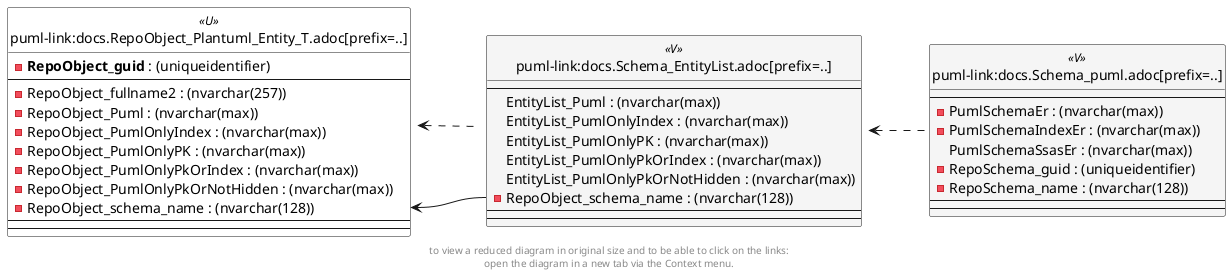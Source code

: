 @startuml
left to right direction
'top to bottom direction
hide circle
'avoide "." issues:
set namespaceSeparator none


skinparam class {
  BackgroundColor White
  BackgroundColor<<FN>> Yellow
  BackgroundColor<<FS>> Yellow
  BackgroundColor<<FT>> LightGray
  BackgroundColor<<IF>> Yellow
  BackgroundColor<<IS>> Yellow
  BackgroundColor<<P>> Aqua
  BackgroundColor<<PC>> Aqua
  BackgroundColor<<SN>> Yellow
  BackgroundColor<<SO>> SlateBlue
  BackgroundColor<<TF>> LightGray
  BackgroundColor<<TR>> Tomato
  BackgroundColor<<U>> White
  BackgroundColor<<V>> WhiteSmoke
  BackgroundColor<<X>> Aqua
}


entity "puml-link:docs.RepoObject_Plantuml_Entity_T.adoc[prefix=..]" as docs.RepoObject_Plantuml_Entity_T << U >> {
  - **RepoObject_guid** : (uniqueidentifier)
  --
  - RepoObject_fullname2 : (nvarchar(257))
  - RepoObject_Puml : (nvarchar(max))
  - RepoObject_PumlOnlyIndex : (nvarchar(max))
  - RepoObject_PumlOnlyPK : (nvarchar(max))
  - RepoObject_PumlOnlyPkOrIndex : (nvarchar(max))
  - RepoObject_PumlOnlyPkOrNotHidden : (nvarchar(max))
  - RepoObject_schema_name : (nvarchar(128))
  --
  --
}

entity "puml-link:docs.Schema_EntityList.adoc[prefix=..]" as docs.Schema_EntityList << V >> {
  --
  EntityList_Puml : (nvarchar(max))
  EntityList_PumlOnlyIndex : (nvarchar(max))
  EntityList_PumlOnlyPK : (nvarchar(max))
  EntityList_PumlOnlyPkOrIndex : (nvarchar(max))
  EntityList_PumlOnlyPkOrNotHidden : (nvarchar(max))
  - RepoObject_schema_name : (nvarchar(128))
  --
  --
}

entity "puml-link:docs.Schema_puml.adoc[prefix=..]" as docs.Schema_puml << V >> {
  --
  - PumlSchemaEr : (nvarchar(max))
  - PumlSchemaIndexEr : (nvarchar(max))
  PumlSchemaSsasEr : (nvarchar(max))
  - RepoSchema_guid : (uniqueidentifier)
  - RepoSchema_name : (nvarchar(128))
  --
  --
}

docs.RepoObject_Plantuml_Entity_T <.. docs.Schema_EntityList
docs.Schema_EntityList <.. docs.Schema_puml
docs.RepoObject_Plantuml_Entity_T::RepoObject_schema_name <-- docs.Schema_EntityList::RepoObject_schema_name
footer
to view a reduced diagram in original size and to be able to click on the links:
open the diagram in a new tab via the Context menu.
end footer

@enduml


